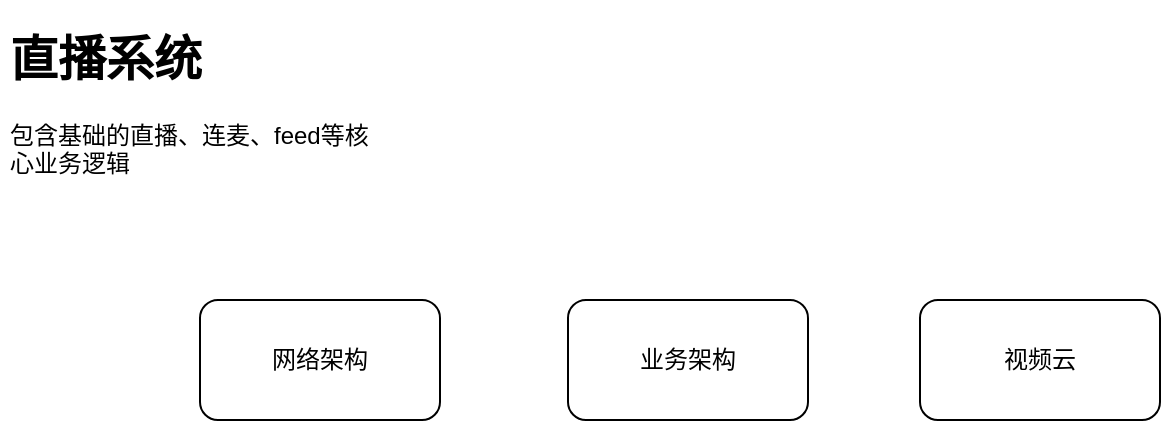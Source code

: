 <mxfile version="15.7.3" type="github" pages="7">
  <diagram id="JkrrRl9M5crf3siJzyxv" name="首页">
    <mxGraphModel dx="1186" dy="739" grid="1" gridSize="10" guides="1" tooltips="1" connect="1" arrows="1" fold="1" page="1" pageScale="1" pageWidth="827" pageHeight="1169" math="0" shadow="0">
      <root>
        <mxCell id="0" />
        <mxCell id="1" parent="0" />
        <mxCell id="muq-8wqFt1A3YkJvHLC4-4" value="&lt;h1&gt;直播系统&lt;/h1&gt;&lt;p&gt;包含基础的直播、连麦、feed等核心业务逻辑&lt;/p&gt;" style="text;html=1;strokeColor=none;fillColor=none;spacing=5;spacingTop=-20;whiteSpace=wrap;overflow=hidden;rounded=0;" parent="1" vertex="1">
          <mxGeometry x="10" y="10" width="190" height="90" as="geometry" />
        </mxCell>
        <UserObject label="网络架构" link="data:page/id,2If-XE616trNsrKNitFG" id="RoSVg0W4CLdSLgBa8rC7-1">
          <mxCell style="rounded=1;whiteSpace=wrap;html=1;hachureGap=4;pointerEvents=0;" parent="1" vertex="1">
            <mxGeometry x="110" y="150" width="120" height="60" as="geometry" />
          </mxCell>
        </UserObject>
        <UserObject label="业务架构" link="data:page/id,OcnRzmBqEoDELf5zF7kq" id="RoSVg0W4CLdSLgBa8rC7-2">
          <mxCell style="rounded=1;whiteSpace=wrap;html=1;hachureGap=4;pointerEvents=0;" parent="1" vertex="1">
            <mxGeometry x="294" y="150" width="120" height="60" as="geometry" />
          </mxCell>
        </UserObject>
        <mxCell id="rpPbhtvm8TYqvsUe1H7X-1" value="视频云" style="rounded=1;whiteSpace=wrap;html=1;" vertex="1" parent="1">
          <mxGeometry x="470" y="150" width="120" height="60" as="geometry" />
        </mxCell>
      </root>
    </mxGraphModel>
  </diagram>
  <diagram id="OcnRzmBqEoDELf5zF7kq" name="业务架构">
    <mxGraphModel dx="1186" dy="739" grid="1" gridSize="10" guides="1" tooltips="1" connect="1" arrows="1" fold="1" page="1" pageScale="1" pageWidth="827" pageHeight="1169" math="0" shadow="0">
      <root>
        <mxCell id="aElQeo0Kl3pMIVYMAaIS-0" />
        <mxCell id="aElQeo0Kl3pMIVYMAaIS-1" parent="aElQeo0Kl3pMIVYMAaIS-0" />
        <mxCell id="dCshUyOhVYyxnqYZbwJL-0" value="业务" style="swimlane;" parent="aElQeo0Kl3pMIVYMAaIS-1" vertex="1">
          <mxGeometry x="204" y="90" width="420" height="260" as="geometry" />
        </mxCell>
        <UserObject label="秀场" link="https://viewer.diagrams.net/?tags=%7B%7D&amp;highlight=0000ff&amp;edit=_blank&amp;layers=1&amp;nav=1&amp;title=%E7%A7%80%E5%9C%BA.drawio#Uhttps%3A%2F%2Fraw.githubusercontent.com%2Fwclssdn%2Fdraw.io%2Fmain%2Fpepper%2F%25E7%25A7%2580%25E5%259C%25BA.drawio" linkTarget="_blank" id="dCshUyOhVYyxnqYZbwJL-1">
          <mxCell style="rounded=1;whiteSpace=wrap;html=1;" parent="dCshUyOhVYyxnqYZbwJL-0" vertex="1">
            <mxGeometry x="20" y="40" width="120" height="60" as="geometry" />
          </mxCell>
        </UserObject>
        <UserObject label="连麦" id="dCshUyOhVYyxnqYZbwJL-2">
          <mxCell style="rounded=1;whiteSpace=wrap;html=1;" parent="dCshUyOhVYyxnqYZbwJL-0" vertex="1">
            <mxGeometry x="150" y="40" width="120" height="60" as="geometry" />
          </mxCell>
        </UserObject>
        <mxCell id="dCshUyOhVYyxnqYZbwJL-3" value="feed" style="rounded=1;whiteSpace=wrap;html=1;" parent="dCshUyOhVYyxnqYZbwJL-0" vertex="1">
          <mxGeometry x="280" y="40" width="120" height="60" as="geometry" />
        </mxCell>
        <UserObject label="公共房/语音房/交友房" link="https://viewer.diagrams.net/?tags=%7B%7D&amp;highlight=0000ff&amp;edit=_blank&amp;layers=1&amp;nav=1&amp;title=%E5%85%AC%E5%85%B1%E6%88%BF.drawio#Uhttps%3A%2F%2Fraw.githubusercontent.com%2Fwclssdn%2Fdraw.io%2Fmain%2Fpepper%2F%25E5%2585%25AC%25E5%2585%25B1%25E6%2588%25BF.drawio" linkTarget="_blank" id="dCshUyOhVYyxnqYZbwJL-4">
          <mxCell style="rounded=1;whiteSpace=wrap;html=1;" parent="dCshUyOhVYyxnqYZbwJL-0" vertex="1">
            <mxGeometry x="20" y="110" width="120" height="60" as="geometry" />
          </mxCell>
        </UserObject>
        <mxCell id="dCshUyOhVYyxnqYZbwJL-5" value="公共房玩法" style="rounded=1;whiteSpace=wrap;html=1;" parent="dCshUyOhVYyxnqYZbwJL-0" vertex="1">
          <mxGeometry x="150" y="110" width="120" height="60" as="geometry" />
        </mxCell>
        <UserObject label="秀场（普通直播）" id="dCshUyOhVYyxnqYZbwJL-6">
          <mxCell style="rounded=1;whiteSpace=wrap;html=1;" parent="dCshUyOhVYyxnqYZbwJL-0" vertex="1">
            <mxGeometry x="20" y="180" width="120" height="60" as="geometry" />
          </mxCell>
        </UserObject>
        <mxCell id="dCshUyOhVYyxnqYZbwJL-7" value="秀场玩法" style="rounded=1;whiteSpace=wrap;html=1;" parent="dCshUyOhVYyxnqYZbwJL-0" vertex="1">
          <mxGeometry x="150" y="180" width="120" height="60" as="geometry" />
        </mxCell>
        <mxCell id="dCshUyOhVYyxnqYZbwJL-8" value="围栏策略（风控）" style="rounded=1;whiteSpace=wrap;html=1;" parent="dCshUyOhVYyxnqYZbwJL-0" vertex="1">
          <mxGeometry x="280" y="110" width="120" height="60" as="geometry" />
        </mxCell>
        <mxCell id="dCshUyOhVYyxnqYZbwJL-9" value="搜索" style="rounded=1;whiteSpace=wrap;html=1;" parent="dCshUyOhVYyxnqYZbwJL-0" vertex="1">
          <mxGeometry x="280" y="180" width="120" height="60" as="geometry" />
        </mxCell>
        <mxCell id="dCshUyOhVYyxnqYZbwJL-10" value="基础服务" style="swimlane;" parent="aElQeo0Kl3pMIVYMAaIS-1" vertex="1">
          <mxGeometry x="204" y="360" width="420" height="250" as="geometry" />
        </mxCell>
        <mxCell id="dCshUyOhVYyxnqYZbwJL-11" value="连麦&lt;br&gt;Link/LinkMic/LinkPro" style="rounded=1;whiteSpace=wrap;html=1;" parent="dCshUyOhVYyxnqYZbwJL-10" vertex="1">
          <mxGeometry x="20" y="40" width="120" height="60" as="geometry" />
        </mxCell>
        <mxCell id="dCshUyOhVYyxnqYZbwJL-12" value="动态布局&lt;br&gt;Layout" style="rounded=1;whiteSpace=wrap;html=1;" parent="dCshUyOhVYyxnqYZbwJL-10" vertex="1">
          <mxGeometry x="150" y="40" width="120" height="60" as="geometry" />
        </mxCell>
        <mxCell id="dCshUyOhVYyxnqYZbwJL-13" value="Sync" style="rounded=1;whiteSpace=wrap;html=1;" parent="dCshUyOhVYyxnqYZbwJL-10" vertex="1">
          <mxGeometry x="280" y="40" width="120" height="60" as="geometry" />
        </mxCell>
        <mxCell id="dCshUyOhVYyxnqYZbwJL-14" value="事件&lt;br&gt;Event" style="rounded=1;whiteSpace=wrap;html=1;" parent="dCshUyOhVYyxnqYZbwJL-10" vertex="1">
          <mxGeometry x="20" y="110" width="120" height="60" as="geometry" />
        </mxCell>
        <mxCell id="dCshUyOhVYyxnqYZbwJL-15" value="队列&lt;br&gt;PepperBus" style="rounded=1;whiteSpace=wrap;html=1;" parent="dCshUyOhVYyxnqYZbwJL-10" vertex="1">
          <mxGeometry x="150" y="110" width="120" height="60" as="geometry" />
        </mxCell>
        <mxCell id="dCshUyOhVYyxnqYZbwJL-16" value="推送消息&lt;br&gt;message" style="rounded=1;whiteSpace=wrap;html=1;" parent="dCshUyOhVYyxnqYZbwJL-10" vertex="1">
          <mxGeometry x="280" y="110" width="120" height="60" as="geometry" />
        </mxCell>
        <mxCell id="dCshUyOhVYyxnqYZbwJL-17" value="Rank包&lt;br&gt;feed列表规则&lt;br&gt;基于es" style="rounded=1;whiteSpace=wrap;html=1;" parent="dCshUyOhVYyxnqYZbwJL-10" vertex="1">
          <mxGeometry x="20" y="180" width="120" height="60" as="geometry" />
        </mxCell>
        <mxCell id="dCshUyOhVYyxnqYZbwJL-18" value="合流服务&lt;br&gt;MessageGo" style="rounded=1;whiteSpace=wrap;html=1;" parent="dCshUyOhVYyxnqYZbwJL-10" vertex="1">
          <mxGeometry x="150" y="180" width="120" height="60" as="geometry" />
        </mxCell>
        <mxCell id="BuVS46-TkiNwcYZuGizC-0" value="数据存储Mysql" style="swimlane;" parent="aElQeo0Kl3pMIVYMAaIS-1" vertex="1">
          <mxGeometry x="204" y="620" width="420" height="130" as="geometry" />
        </mxCell>
        <mxCell id="BuVS46-TkiNwcYZuGizC-1" value="pepper_live：13292" style="rounded=1;whiteSpace=wrap;html=1;" parent="BuVS46-TkiNwcYZuGizC-0" vertex="1">
          <mxGeometry x="20" y="40" width="120" height="60" as="geometry" />
        </mxCell>
      </root>
    </mxGraphModel>
  </diagram>
  <diagram id="2If-XE616trNsrKNitFG" name="网络架构">
    <mxGraphModel dx="1298" dy="676" grid="1" gridSize="10" guides="1" tooltips="1" connect="1" arrows="1" fold="1" page="1" pageScale="1" pageWidth="827" pageHeight="1169" math="0" shadow="0">
      <root>
        <mxCell id="TTrNQgziFKTgW6OweBsR-0" />
        <mxCell id="TTrNQgziFKTgW6OweBsR-1" parent="TTrNQgziFKTgW6OweBsR-0" />
        <mxCell id="TTrNQgziFKTgW6OweBsR-7" style="edgeStyle=none;curved=1;rounded=0;orthogonalLoop=1;jettySize=auto;html=1;entryX=0;entryY=0.5;entryDx=0;entryDy=0;endArrow=open;startSize=14;endSize=14;sourcePerimeterSpacing=8;targetPerimeterSpacing=8;" parent="TTrNQgziFKTgW6OweBsR-1" source="TTrNQgziFKTgW6OweBsR-3" target="TTrNQgziFKTgW6OweBsR-6" edge="1">
          <mxGeometry relative="1" as="geometry" />
        </mxCell>
        <mxCell id="TTrNQgziFKTgW6OweBsR-3" value="Actor" style="shape=umlActor;verticalLabelPosition=bottom;verticalAlign=top;html=1;outlineConnect=0;hachureGap=4;pointerEvents=0;" parent="TTrNQgziFKTgW6OweBsR-1" vertex="1">
          <mxGeometry x="50" y="220" width="30" height="60" as="geometry" />
        </mxCell>
        <mxCell id="TTrNQgziFKTgW6OweBsR-9" value="" style="edgeStyle=none;curved=1;rounded=0;orthogonalLoop=1;jettySize=auto;html=1;endArrow=classic;endFill=1;startSize=14;endSize=14;sourcePerimeterSpacing=8;targetPerimeterSpacing=8;" parent="TTrNQgziFKTgW6OweBsR-1" source="TTrNQgziFKTgW6OweBsR-6" target="TTrNQgziFKTgW6OweBsR-8" edge="1">
          <mxGeometry relative="1" as="geometry" />
        </mxCell>
        <mxCell id="TTrNQgziFKTgW6OweBsR-6" value="live.huajiao.com" style="rounded=1;whiteSpace=wrap;html=1;hachureGap=4;pointerEvents=0;" parent="TTrNQgziFKTgW6OweBsR-1" vertex="1">
          <mxGeometry x="160" y="220" width="120" height="60" as="geometry" />
        </mxCell>
        <mxCell id="TTrNQgziFKTgW6OweBsR-11" value="" style="edgeStyle=none;curved=1;rounded=0;orthogonalLoop=1;jettySize=auto;html=1;endArrow=classic;endFill=1;startSize=14;endSize=14;sourcePerimeterSpacing=8;targetPerimeterSpacing=8;" parent="TTrNQgziFKTgW6OweBsR-1" source="TTrNQgziFKTgW6OweBsR-8" target="TTrNQgziFKTgW6OweBsR-10" edge="1">
          <mxGeometry relative="1" as="geometry" />
        </mxCell>
        <mxCell id="TTrNQgziFKTgW6OweBsR-8" value="双机房LVS" style="whiteSpace=wrap;html=1;rounded=1;hachureGap=4;" parent="TTrNQgziFKTgW6OweBsR-1" vertex="1">
          <mxGeometry x="360" y="220" width="120" height="60" as="geometry" />
        </mxCell>
        <mxCell id="TTrNQgziFKTgW6OweBsR-15" style="edgeStyle=none;curved=1;rounded=0;orthogonalLoop=1;jettySize=auto;html=1;endArrow=classic;endFill=1;startSize=14;endSize=14;sourcePerimeterSpacing=8;targetPerimeterSpacing=8;" parent="TTrNQgziFKTgW6OweBsR-1" source="TTrNQgziFKTgW6OweBsR-10" target="TTrNQgziFKTgW6OweBsR-13" edge="1">
          <mxGeometry relative="1" as="geometry" />
        </mxCell>
        <mxCell id="TTrNQgziFKTgW6OweBsR-10" value="Nginx" style="whiteSpace=wrap;html=1;rounded=1;hachureGap=4;" parent="TTrNQgziFKTgW6OweBsR-1" vertex="1">
          <mxGeometry x="560" y="220" width="120" height="60" as="geometry" />
        </mxCell>
        <mxCell id="TTrNQgziFKTgW6OweBsR-17" style="edgeStyle=none;curved=1;rounded=0;orthogonalLoop=1;jettySize=auto;html=1;entryX=1;entryY=0.5;entryDx=0;entryDy=0;endArrow=classic;endFill=1;startSize=14;endSize=14;sourcePerimeterSpacing=8;targetPerimeterSpacing=8;" parent="TTrNQgziFKTgW6OweBsR-1" source="TTrNQgziFKTgW6OweBsR-13" target="TTrNQgziFKTgW6OweBsR-16" edge="1">
          <mxGeometry relative="1" as="geometry" />
        </mxCell>
        <mxCell id="TTrNQgziFKTgW6OweBsR-22" value="是" style="edgeLabel;html=1;align=center;verticalAlign=middle;resizable=0;points=[];" parent="TTrNQgziFKTgW6OweBsR-17" vertex="1" connectable="0">
          <mxGeometry x="-0.333" y="-1" relative="1" as="geometry">
            <mxPoint as="offset" />
          </mxGeometry>
        </mxCell>
        <mxCell id="TTrNQgziFKTgW6OweBsR-21" value="否" style="edgeStyle=none;curved=1;rounded=0;orthogonalLoop=1;jettySize=auto;html=1;entryX=0.5;entryY=0;entryDx=0;entryDy=0;endArrow=classic;endFill=1;startSize=14;endSize=14;sourcePerimeterSpacing=8;targetPerimeterSpacing=8;" parent="TTrNQgziFKTgW6OweBsR-1" source="TTrNQgziFKTgW6OweBsR-13" target="TTrNQgziFKTgW6OweBsR-20" edge="1">
          <mxGeometry relative="1" as="geometry" />
        </mxCell>
        <mxCell id="TTrNQgziFKTgW6OweBsR-13" value="是否迁移到java了" style="html=1;whiteSpace=wrap;aspect=fixed;shape=isoRectangle;hachureGap=4;pointerEvents=0;" parent="TTrNQgziFKTgW6OweBsR-1" vertex="1">
          <mxGeometry x="545" y="360" width="150" height="90" as="geometry" />
        </mxCell>
        <mxCell id="TTrNQgziFKTgW6OweBsR-19" value="" style="edgeStyle=none;curved=1;rounded=0;orthogonalLoop=1;jettySize=auto;html=1;endArrow=classic;endFill=1;startSize=14;endSize=14;sourcePerimeterSpacing=8;targetPerimeterSpacing=8;" parent="TTrNQgziFKTgW6OweBsR-1" source="TTrNQgziFKTgW6OweBsR-16" target="TTrNQgziFKTgW6OweBsR-18" edge="1">
          <mxGeometry relative="1" as="geometry" />
        </mxCell>
        <mxCell id="TTrNQgziFKTgW6OweBsR-16" value="kong" style="rounded=1;whiteSpace=wrap;html=1;hachureGap=4;pointerEvents=0;" parent="TTrNQgziFKTgW6OweBsR-1" vertex="1">
          <mxGeometry x="360" y="375" width="120" height="60" as="geometry" />
        </mxCell>
        <mxCell id="TTrNQgziFKTgW6OweBsR-18" value="live-java" style="whiteSpace=wrap;html=1;rounded=1;hachureGap=4;" parent="TTrNQgziFKTgW6OweBsR-1" vertex="1">
          <mxGeometry x="360" y="510" width="120" height="60" as="geometry" />
        </mxCell>
        <mxCell id="TTrNQgziFKTgW6OweBsR-20" value="live-php" style="rounded=1;whiteSpace=wrap;html=1;hachureGap=4;pointerEvents=0;" parent="TTrNQgziFKTgW6OweBsR-1" vertex="1">
          <mxGeometry x="560" y="510" width="120" height="60" as="geometry" />
        </mxCell>
      </root>
    </mxGraphModel>
  </diagram>
  <diagram id="ihJIVngMhtVQFcZcG6Q3" name="直播">
    <mxGraphModel dx="1298" dy="676" grid="1" gridSize="10" guides="1" tooltips="1" connect="1" arrows="1" fold="1" page="0" pageScale="1" pageWidth="827" pageHeight="1169" math="0" shadow="0">
      <root>
        <mxCell id="0sZljoyPM4H0UG6xCefu-0" />
        <mxCell id="0sZljoyPM4H0UG6xCefu-1" parent="0sZljoyPM4H0UG6xCefu-0" />
        <mxCell id="4xqCCzuoyRrROUdiCYEn-6" style="rounded=0;orthogonalLoop=1;jettySize=auto;html=1;entryX=0.332;entryY=1.022;entryDx=0;entryDy=0;entryPerimeter=0;" parent="0sZljoyPM4H0UG6xCefu-1" target="4xqCCzuoyRrROUdiCYEn-3" edge="1">
          <mxGeometry relative="1" as="geometry">
            <mxPoint x="200" y="490" as="sourcePoint" />
            <mxPoint x="300" y="330" as="targetPoint" />
          </mxGeometry>
        </mxCell>
        <mxCell id="4xqCCzuoyRrROUdiCYEn-10" value="1. 推流调度" style="edgeLabel;html=1;align=center;verticalAlign=middle;resizable=0;points=[];" parent="4xqCCzuoyRrROUdiCYEn-6" vertex="1" connectable="0">
          <mxGeometry x="-0.169" relative="1" as="geometry">
            <mxPoint y="-1" as="offset" />
          </mxGeometry>
        </mxCell>
        <mxCell id="4xqCCzuoyRrROUdiCYEn-13" style="rounded=0;orthogonalLoop=1;jettySize=auto;html=1;entryX=0.25;entryY=1;entryDx=0;entryDy=0;" parent="0sZljoyPM4H0UG6xCefu-1" target="4xqCCzuoyRrROUdiCYEn-4" edge="1">
          <mxGeometry relative="1" as="geometry">
            <mxPoint x="240" y="480" as="sourcePoint" />
            <mxPoint x="550" y="322" as="targetPoint" />
          </mxGeometry>
        </mxCell>
        <mxCell id="4xqCCzuoyRrROUdiCYEn-14" value="3. 推流" style="edgeLabel;html=1;align=center;verticalAlign=middle;resizable=0;points=[];" parent="4xqCCzuoyRrROUdiCYEn-13" vertex="1" connectable="0">
          <mxGeometry x="-0.109" relative="1" as="geometry">
            <mxPoint x="-64" y="39" as="offset" />
          </mxGeometry>
        </mxCell>
        <mxCell id="4xqCCzuoyRrROUdiCYEn-0" value="主播" style="shape=actor;whiteSpace=wrap;html=1;labelPosition=center;verticalLabelPosition=middle;align=center;verticalAlign=bottom;" parent="0sZljoyPM4H0UG6xCefu-1" vertex="1">
          <mxGeometry x="200" y="490" width="40" height="60" as="geometry" />
        </mxCell>
        <mxCell id="4xqCCzuoyRrROUdiCYEn-11" style="rounded=0;orthogonalLoop=1;jettySize=auto;html=1;" parent="0sZljoyPM4H0UG6xCefu-1" source="4xqCCzuoyRrROUdiCYEn-3" edge="1">
          <mxGeometry relative="1" as="geometry">
            <mxPoint x="220" y="480" as="targetPoint" />
          </mxGeometry>
        </mxCell>
        <mxCell id="4xqCCzuoyRrROUdiCYEn-12" value="2. 推流地址 &amp;amp; 流号（sn）" style="edgeLabel;html=1;align=center;verticalAlign=middle;resizable=0;points=[];" parent="4xqCCzuoyRrROUdiCYEn-11" vertex="1" connectable="0">
          <mxGeometry x="-0.017" y="-1" relative="1" as="geometry">
            <mxPoint x="41" y="-19" as="offset" />
          </mxGeometry>
        </mxCell>
        <mxCell id="ZW46RG-fkTTydQKHpg35-1" style="edgeStyle=none;rounded=0;orthogonalLoop=1;jettySize=auto;html=1;exitX=0.5;exitY=0;exitDx=0;exitDy=0;entryX=0;entryY=1;entryDx=0;entryDy=0;" parent="0sZljoyPM4H0UG6xCefu-1" source="4xqCCzuoyRrROUdiCYEn-3" target="ZW46RG-fkTTydQKHpg35-0" edge="1">
          <mxGeometry relative="1" as="geometry" />
        </mxCell>
        <mxCell id="ZW46RG-fkTTydQKHpg35-2" value="通知：断流、回放生成" style="edgeLabel;html=1;align=center;verticalAlign=middle;resizable=0;points=[];" parent="ZW46RG-fkTTydQKHpg35-1" vertex="1" connectable="0">
          <mxGeometry x="0.163" y="-2" relative="1" as="geometry">
            <mxPoint y="-1" as="offset" />
          </mxGeometry>
        </mxCell>
        <mxCell id="4xqCCzuoyRrROUdiCYEn-3" value="视频云" style="rounded=1;whiteSpace=wrap;html=1;" parent="0sZljoyPM4H0UG6xCefu-1" vertex="1">
          <mxGeometry x="160" y="220" width="120" height="60" as="geometry" />
        </mxCell>
        <mxCell id="4xqCCzuoyRrROUdiCYEn-15" style="edgeStyle=orthogonalEdgeStyle;rounded=0;orthogonalLoop=1;jettySize=auto;html=1;exitX=0;exitY=0.5;exitDx=0;exitDy=0;entryX=1;entryY=0.5;entryDx=0;entryDy=0;" parent="0sZljoyPM4H0UG6xCefu-1" source="4xqCCzuoyRrROUdiCYEn-4" target="4xqCCzuoyRrROUdiCYEn-3" edge="1">
          <mxGeometry relative="1" as="geometry" />
        </mxCell>
        <mxCell id="4xqCCzuoyRrROUdiCYEn-16" value="流状态" style="edgeLabel;html=1;align=center;verticalAlign=middle;resizable=0;points=[];" parent="4xqCCzuoyRrROUdiCYEn-15" vertex="1" connectable="0">
          <mxGeometry x="0.2" relative="1" as="geometry">
            <mxPoint as="offset" />
          </mxGeometry>
        </mxCell>
        <mxCell id="4xqCCzuoyRrROUdiCYEn-20" style="edgeStyle=none;rounded=0;orthogonalLoop=1;jettySize=auto;html=1;exitX=1;exitY=1;exitDx=0;exitDy=0;" parent="0sZljoyPM4H0UG6xCefu-1" source="4xqCCzuoyRrROUdiCYEn-3" edge="1">
          <mxGeometry relative="1" as="geometry">
            <mxPoint x="550" y="480" as="targetPoint" />
            <mxPoint x="529.16" y="320" as="sourcePoint" />
          </mxGeometry>
        </mxCell>
        <mxCell id="4xqCCzuoyRrROUdiCYEn-21" value="5. 拉流地址" style="edgeLabel;html=1;align=center;verticalAlign=middle;resizable=0;points=[];" parent="4xqCCzuoyRrROUdiCYEn-20" vertex="1" connectable="0">
          <mxGeometry x="0.33" y="1" relative="1" as="geometry">
            <mxPoint as="offset" />
          </mxGeometry>
        </mxCell>
        <mxCell id="4xqCCzuoyRrROUdiCYEn-4" value="CDN&lt;br&gt;自建/三方" style="rounded=1;whiteSpace=wrap;html=1;" parent="0sZljoyPM4H0UG6xCefu-1" vertex="1">
          <mxGeometry x="510" y="220" width="120" height="60" as="geometry" />
        </mxCell>
        <mxCell id="4xqCCzuoyRrROUdiCYEn-17" style="rounded=0;orthogonalLoop=1;jettySize=auto;html=1;entryX=0.75;entryY=1;entryDx=0;entryDy=0;" parent="0sZljoyPM4H0UG6xCefu-1" target="4xqCCzuoyRrROUdiCYEn-3" edge="1">
          <mxGeometry relative="1" as="geometry">
            <mxPoint x="530" y="490" as="sourcePoint" />
            <mxPoint x="510.16" y="320" as="targetPoint" />
          </mxGeometry>
        </mxCell>
        <mxCell id="4xqCCzuoyRrROUdiCYEn-18" value="4. 拉流调度" style="edgeLabel;html=1;align=center;verticalAlign=middle;resizable=0;points=[];" parent="4xqCCzuoyRrROUdiCYEn-17" vertex="1" connectable="0">
          <mxGeometry x="-0.169" y="1" relative="1" as="geometry">
            <mxPoint x="70" y="58" as="offset" />
          </mxGeometry>
        </mxCell>
        <mxCell id="4xqCCzuoyRrROUdiCYEn-22" style="edgeStyle=none;rounded=0;orthogonalLoop=1;jettySize=auto;html=1;entryX=0.5;entryY=1;entryDx=0;entryDy=0;" parent="0sZljoyPM4H0UG6xCefu-1" target="4xqCCzuoyRrROUdiCYEn-4" edge="1">
          <mxGeometry relative="1" as="geometry">
            <mxPoint x="570" y="480" as="sourcePoint" />
          </mxGeometry>
        </mxCell>
        <mxCell id="4xqCCzuoyRrROUdiCYEn-23" value="6. 拉流" style="edgeLabel;html=1;align=center;verticalAlign=middle;resizable=0;points=[];" parent="4xqCCzuoyRrROUdiCYEn-22" vertex="1" connectable="0">
          <mxGeometry x="0.171" relative="1" as="geometry">
            <mxPoint as="offset" />
          </mxGeometry>
        </mxCell>
        <mxCell id="4xqCCzuoyRrROUdiCYEn-5" value="观众" style="shape=actor;whiteSpace=wrap;html=1;labelPosition=center;verticalLabelPosition=middle;align=center;verticalAlign=bottom;" parent="0sZljoyPM4H0UG6xCefu-1" vertex="1">
          <mxGeometry x="550" y="490" width="40" height="60" as="geometry" />
        </mxCell>
        <mxCell id="ZW46RG-fkTTydQKHpg35-0" value="业务" style="rounded=1;whiteSpace=wrap;html=1;align=center;verticalAlign=middle;" parent="0sZljoyPM4H0UG6xCefu-1" vertex="1">
          <mxGeometry x="330" y="60" width="120" height="60" as="geometry" />
        </mxCell>
        <mxCell id="ZW46RG-fkTTydQKHpg35-4" value="花椒服务端" style="shape=umlLifeline;perimeter=lifelinePerimeter;whiteSpace=wrap;html=1;container=1;collapsible=0;recursiveResize=0;outlineConnect=0;rounded=1;" parent="0sZljoyPM4H0UG6xCefu-1" vertex="1">
          <mxGeometry x="225" y="680" width="100" height="360" as="geometry" />
        </mxCell>
        <mxCell id="ZW46RG-fkTTydQKHpg35-22" value="" style="html=1;points=[];perimeter=orthogonalPerimeter;rounded=1;" parent="ZW46RG-fkTTydQKHpg35-4" vertex="1">
          <mxGeometry x="45" y="140" width="10" height="30" as="geometry" />
        </mxCell>
        <mxCell id="ZW46RG-fkTTydQKHpg35-30" value="" style="html=1;points=[];perimeter=orthogonalPerimeter;rounded=1;" parent="ZW46RG-fkTTydQKHpg35-4" vertex="1">
          <mxGeometry x="45" y="270" width="10" height="90" as="geometry" />
        </mxCell>
        <mxCell id="ZW46RG-fkTTydQKHpg35-9" value="视频云" style="shape=umlLifeline;perimeter=lifelinePerimeter;whiteSpace=wrap;html=1;container=1;collapsible=0;recursiveResize=0;outlineConnect=0;rounded=1;" parent="0sZljoyPM4H0UG6xCefu-1" vertex="1">
          <mxGeometry x="465" y="680" width="100" height="430" as="geometry" />
        </mxCell>
        <mxCell id="ZW46RG-fkTTydQKHpg35-19" value="" style="html=1;points=[];perimeter=orthogonalPerimeter;rounded=1;" parent="ZW46RG-fkTTydQKHpg35-9" vertex="1">
          <mxGeometry x="45" y="70" width="10" height="40" as="geometry" />
        </mxCell>
        <mxCell id="ZW46RG-fkTTydQKHpg35-28" value="" style="html=1;points=[];perimeter=orthogonalPerimeter;rounded=1;" parent="ZW46RG-fkTTydQKHpg35-9" vertex="1">
          <mxGeometry x="45" y="220" width="10" height="30" as="geometry" />
        </mxCell>
        <mxCell id="ZW46RG-fkTTydQKHpg35-10" value="花椒客户端&lt;br&gt;主播" style="shape=umlLifeline;perimeter=lifelinePerimeter;whiteSpace=wrap;html=1;container=1;collapsible=0;recursiveResize=0;outlineConnect=0;rounded=1;" parent="0sZljoyPM4H0UG6xCefu-1" vertex="1">
          <mxGeometry x="15" y="680" width="100" height="410" as="geometry" />
        </mxCell>
        <mxCell id="ZW46RG-fkTTydQKHpg35-25" value="" style="html=1;points=[];perimeter=orthogonalPerimeter;rounded=1;" parent="ZW46RG-fkTTydQKHpg35-10" vertex="1">
          <mxGeometry x="45" y="60" width="10" height="300" as="geometry" />
        </mxCell>
        <mxCell id="ZW46RG-fkTTydQKHpg35-11" value="花椒客户端&lt;br&gt;观众" style="shape=umlLifeline;perimeter=lifelinePerimeter;whiteSpace=wrap;html=1;container=1;collapsible=0;recursiveResize=0;outlineConnect=0;rounded=1;" parent="0sZljoyPM4H0UG6xCefu-1" vertex="1">
          <mxGeometry x="885" y="680" width="100" height="400" as="geometry" />
        </mxCell>
        <mxCell id="ZW46RG-fkTTydQKHpg35-33" value="" style="html=1;points=[];perimeter=orthogonalPerimeter;rounded=1;" parent="ZW46RG-fkTTydQKHpg35-11" vertex="1">
          <mxGeometry x="45" y="270" width="10" height="130" as="geometry" />
        </mxCell>
        <mxCell id="ZW46RG-fkTTydQKHpg35-12" value="CDN&lt;br&gt;自建/三方" style="shape=umlLifeline;perimeter=lifelinePerimeter;whiteSpace=wrap;html=1;container=1;collapsible=0;recursiveResize=0;outlineConnect=0;rounded=1;" parent="0sZljoyPM4H0UG6xCefu-1" vertex="1">
          <mxGeometry x="685" y="680" width="100" height="440" as="geometry" />
        </mxCell>
        <mxCell id="ZW46RG-fkTTydQKHpg35-26" value="" style="html=1;points=[];perimeter=orthogonalPerimeter;rounded=1;" parent="ZW46RG-fkTTydQKHpg35-12" vertex="1">
          <mxGeometry x="43.83" y="190" width="10" height="70" as="geometry" />
        </mxCell>
        <mxCell id="ZW46RG-fkTTydQKHpg35-13" value="直播完整流程" style="text;align=center;fontStyle=1;verticalAlign=middle;spacingLeft=3;spacingRight=3;strokeColor=none;rotatable=0;points=[[0,0.5],[1,0.5]];portConstraint=eastwest;rounded=1;html=1;" parent="0sZljoyPM4H0UG6xCefu-1" vertex="1">
          <mxGeometry x="5" y="640" width="80" height="26" as="geometry" />
        </mxCell>
        <mxCell id="ZW46RG-fkTTydQKHpg35-20" value="推流调度" style="html=1;verticalAlign=bottom;endArrow=block;entryX=0;entryY=0;exitX=1.2;exitY=0.036;exitDx=0;exitDy=0;exitPerimeter=0;" parent="0sZljoyPM4H0UG6xCefu-1" source="ZW46RG-fkTTydQKHpg35-25" target="ZW46RG-fkTTydQKHpg35-19" edge="1">
          <mxGeometry relative="1" as="geometry">
            <mxPoint x="130" y="750" as="sourcePoint" />
          </mxGeometry>
        </mxCell>
        <mxCell id="ZW46RG-fkTTydQKHpg35-21" value="推流地址、流号（sn）" style="html=1;verticalAlign=bottom;endArrow=open;dashed=1;endSize=8;exitX=0;exitY=0.95;entryX=1.028;entryY=0.167;entryDx=0;entryDy=0;entryPerimeter=0;" parent="0sZljoyPM4H0UG6xCefu-1" source="ZW46RG-fkTTydQKHpg35-19" target="ZW46RG-fkTTydQKHpg35-25" edge="1">
          <mxGeometry relative="1" as="geometry">
            <mxPoint x="170" y="820" as="targetPoint" />
          </mxGeometry>
        </mxCell>
        <mxCell id="ZW46RG-fkTTydQKHpg35-23" value="开播" style="html=1;verticalAlign=bottom;endArrow=block;entryX=0;entryY=0;exitX=1.033;exitY=0.4;exitDx=0;exitDy=0;exitPerimeter=0;" parent="0sZljoyPM4H0UG6xCefu-1" target="ZW46RG-fkTTydQKHpg35-22" edge="1">
          <mxGeometry relative="1" as="geometry">
            <mxPoint x="70.33" y="820" as="sourcePoint" />
          </mxGeometry>
        </mxCell>
        <mxCell id="ZW46RG-fkTTydQKHpg35-24" value="直播ID" style="html=1;verticalAlign=bottom;endArrow=open;dashed=1;endSize=8;exitX=0;exitY=0.95;entryX=1.166;entryY=0.495;entryDx=0;entryDy=0;entryPerimeter=0;" parent="0sZljoyPM4H0UG6xCefu-1" source="ZW46RG-fkTTydQKHpg35-22" edge="1">
          <mxGeometry relative="1" as="geometry">
            <mxPoint x="71.66" y="848.5" as="targetPoint" />
          </mxGeometry>
        </mxCell>
        <mxCell id="ZW46RG-fkTTydQKHpg35-27" value="推流" style="html=1;verticalAlign=bottom;startArrow=oval;endArrow=block;startSize=8;exitX=1.117;exitY=0.713;exitDx=0;exitDy=0;exitPerimeter=0;" parent="0sZljoyPM4H0UG6xCefu-1" target="ZW46RG-fkTTydQKHpg35-26" edge="1">
          <mxGeometry relative="1" as="geometry">
            <mxPoint x="70.0" y="873.9" as="sourcePoint" />
          </mxGeometry>
        </mxCell>
        <mxCell id="ZW46RG-fkTTydQKHpg35-29" value="流状态打点" style="html=1;verticalAlign=bottom;startArrow=oval;endArrow=block;startSize=8;exitX=-0.131;exitY=0.315;exitDx=0;exitDy=0;exitPerimeter=0;" parent="0sZljoyPM4H0UG6xCefu-1" target="ZW46RG-fkTTydQKHpg35-28" edge="1">
          <mxGeometry relative="1" as="geometry">
            <mxPoint x="727.52" y="912.05" as="sourcePoint" />
          </mxGeometry>
        </mxCell>
        <mxCell id="ZW46RG-fkTTydQKHpg35-31" value="dispatch" style="html=1;verticalAlign=bottom;endArrow=block;exitX=-0.179;exitY=0.069;exitDx=0;exitDy=0;exitPerimeter=0;" parent="0sZljoyPM4H0UG6xCefu-1" source="ZW46RG-fkTTydQKHpg35-33" edge="1">
          <mxGeometry relative="1" as="geometry">
            <mxPoint x="200" y="960" as="sourcePoint" />
            <mxPoint x="279" y="958" as="targetPoint" />
          </mxGeometry>
        </mxCell>
        <mxCell id="ZW46RG-fkTTydQKHpg35-32" value="return" style="html=1;verticalAlign=bottom;endArrow=open;dashed=1;endSize=8;exitX=0;exitY=0.95;entryX=-0.386;entryY=0.658;entryDx=0;entryDy=0;entryPerimeter=0;" parent="0sZljoyPM4H0UG6xCefu-1" source="ZW46RG-fkTTydQKHpg35-30" target="ZW46RG-fkTTydQKHpg35-33" edge="1">
          <mxGeometry relative="1" as="geometry">
            <mxPoint x="850" y="1036" as="targetPoint" />
          </mxGeometry>
        </mxCell>
      </root>
    </mxGraphModel>
  </diagram>
  <diagram id="CaRJbMkdmK1p81n7yvHB" name="连麦">
    <mxGraphModel dx="1298" dy="676" grid="1" gridSize="10" guides="1" tooltips="1" connect="1" arrows="1" fold="1" page="1" pageScale="1" pageWidth="827" pageHeight="1169" math="0" shadow="0">
      <root>
        <mxCell id="5BehhAIvUdlPNVUDa8zG-0" />
        <mxCell id="5BehhAIvUdlPNVUDa8zG-1" parent="5BehhAIvUdlPNVUDa8zG-0" />
      </root>
    </mxGraphModel>
  </diagram>
  <diagram id="XAyFvoGsdAG6FnK1lUWf" name="pepper_live：13292">
    <mxGraphModel dx="895" dy="466" grid="1" gridSize="10" guides="1" tooltips="1" connect="1" arrows="1" fold="1" page="1" pageScale="1" pageWidth="827" pageHeight="1169" math="0" shadow="0">
      <root>
        <mxCell id="xsvRO4bJ8WbG25kLiYNQ-0" />
        <mxCell id="xsvRO4bJ8WbG25kLiYNQ-1" parent="xsvRO4bJ8WbG25kLiYNQ-0" />
      </root>
    </mxGraphModel>
  </diagram>
  <diagram id="0YcznHOIUwYm0GEVbv36" name="视频云">
    <mxGraphModel dx="1186" dy="739" grid="1" gridSize="10" guides="1" tooltips="1" connect="1" arrows="1" fold="1" page="1" pageScale="1" pageWidth="827" pageHeight="1169" math="0" shadow="0">
      <root>
        <mxCell id="0v08Msln-kgXkimzi997-0" />
        <mxCell id="0v08Msln-kgXkimzi997-1" parent="0v08Msln-kgXkimzi997-0" />
        <UserObject label="推拉流接入三方CDN" link="https://app.diagrams.net/?client=1#Hwclssdn%2Fdraw.io%2Fmain%2Fpepper%2F%E6%8E%A8%E6%8B%89%E6%B5%81%E6%8E%A5%E5%85%A5%E4%B8%89%E6%96%B9CDN.drawio.svg" linkTarget="_blank" id="0v08Msln-kgXkimzi997-2">
          <mxCell style="rounded=1;whiteSpace=wrap;html=1;" vertex="1" parent="0v08Msln-kgXkimzi997-1">
            <mxGeometry x="100" y="110" width="120" height="60" as="geometry" />
          </mxCell>
        </UserObject>
      </root>
    </mxGraphModel>
  </diagram>
</mxfile>
